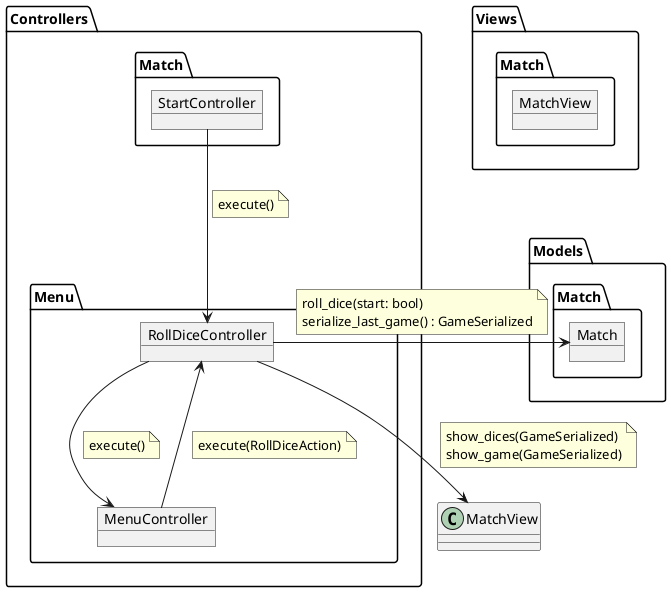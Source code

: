 @startuml

package Views {
    package Match as MatchView {
        object MatchView
    }
}

package Models {
    package MatchModel as "Match" {
        object Match
    }
}

package Controllers {
    package "Match" as MatchController {
        object StartController
    }

    package Menu {
        object MenuController
        object RollDiceController

        RollDiceController --> MenuController
        note on link
            execute()
        end note

        MenuController --> RollDiceController
        note on link
            execute(RollDiceAction)
        end note
    }

    StartController --> RollDiceController
    note on link
        execute()
    end note
}

RollDiceController -right-> Match
note on link
    roll_dice(start: bool)
    serialize_last_game() : GameSerialized
end note

RollDiceController --> MatchView
note on link
    show_dices(GameSerialized)
    show_game(GameSerialized)
end note

@enduml
